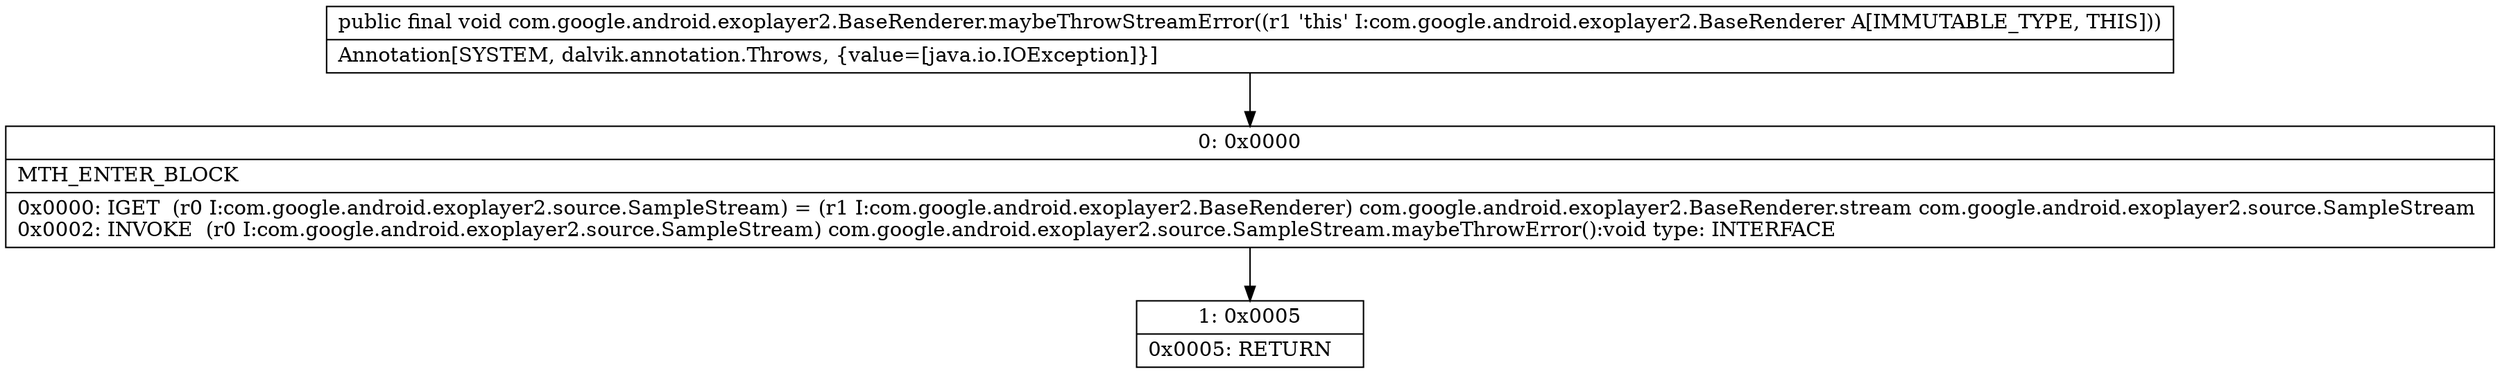 digraph "CFG forcom.google.android.exoplayer2.BaseRenderer.maybeThrowStreamError()V" {
Node_0 [shape=record,label="{0\:\ 0x0000|MTH_ENTER_BLOCK\l|0x0000: IGET  (r0 I:com.google.android.exoplayer2.source.SampleStream) = (r1 I:com.google.android.exoplayer2.BaseRenderer) com.google.android.exoplayer2.BaseRenderer.stream com.google.android.exoplayer2.source.SampleStream \l0x0002: INVOKE  (r0 I:com.google.android.exoplayer2.source.SampleStream) com.google.android.exoplayer2.source.SampleStream.maybeThrowError():void type: INTERFACE \l}"];
Node_1 [shape=record,label="{1\:\ 0x0005|0x0005: RETURN   \l}"];
MethodNode[shape=record,label="{public final void com.google.android.exoplayer2.BaseRenderer.maybeThrowStreamError((r1 'this' I:com.google.android.exoplayer2.BaseRenderer A[IMMUTABLE_TYPE, THIS]))  | Annotation[SYSTEM, dalvik.annotation.Throws, \{value=[java.io.IOException]\}]\l}"];
MethodNode -> Node_0;
Node_0 -> Node_1;
}

